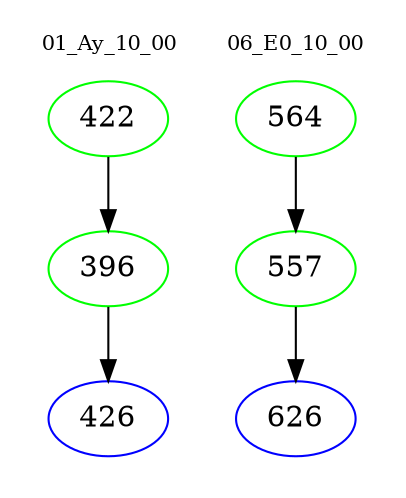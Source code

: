 digraph{
subgraph cluster_0 {
color = white
label = "01_Ay_10_00";
fontsize=10;
T0_422 [label="422", color="green"]
T0_422 -> T0_396 [color="black"]
T0_396 [label="396", color="green"]
T0_396 -> T0_426 [color="black"]
T0_426 [label="426", color="blue"]
}
subgraph cluster_1 {
color = white
label = "06_E0_10_00";
fontsize=10;
T1_564 [label="564", color="green"]
T1_564 -> T1_557 [color="black"]
T1_557 [label="557", color="green"]
T1_557 -> T1_626 [color="black"]
T1_626 [label="626", color="blue"]
}
}
